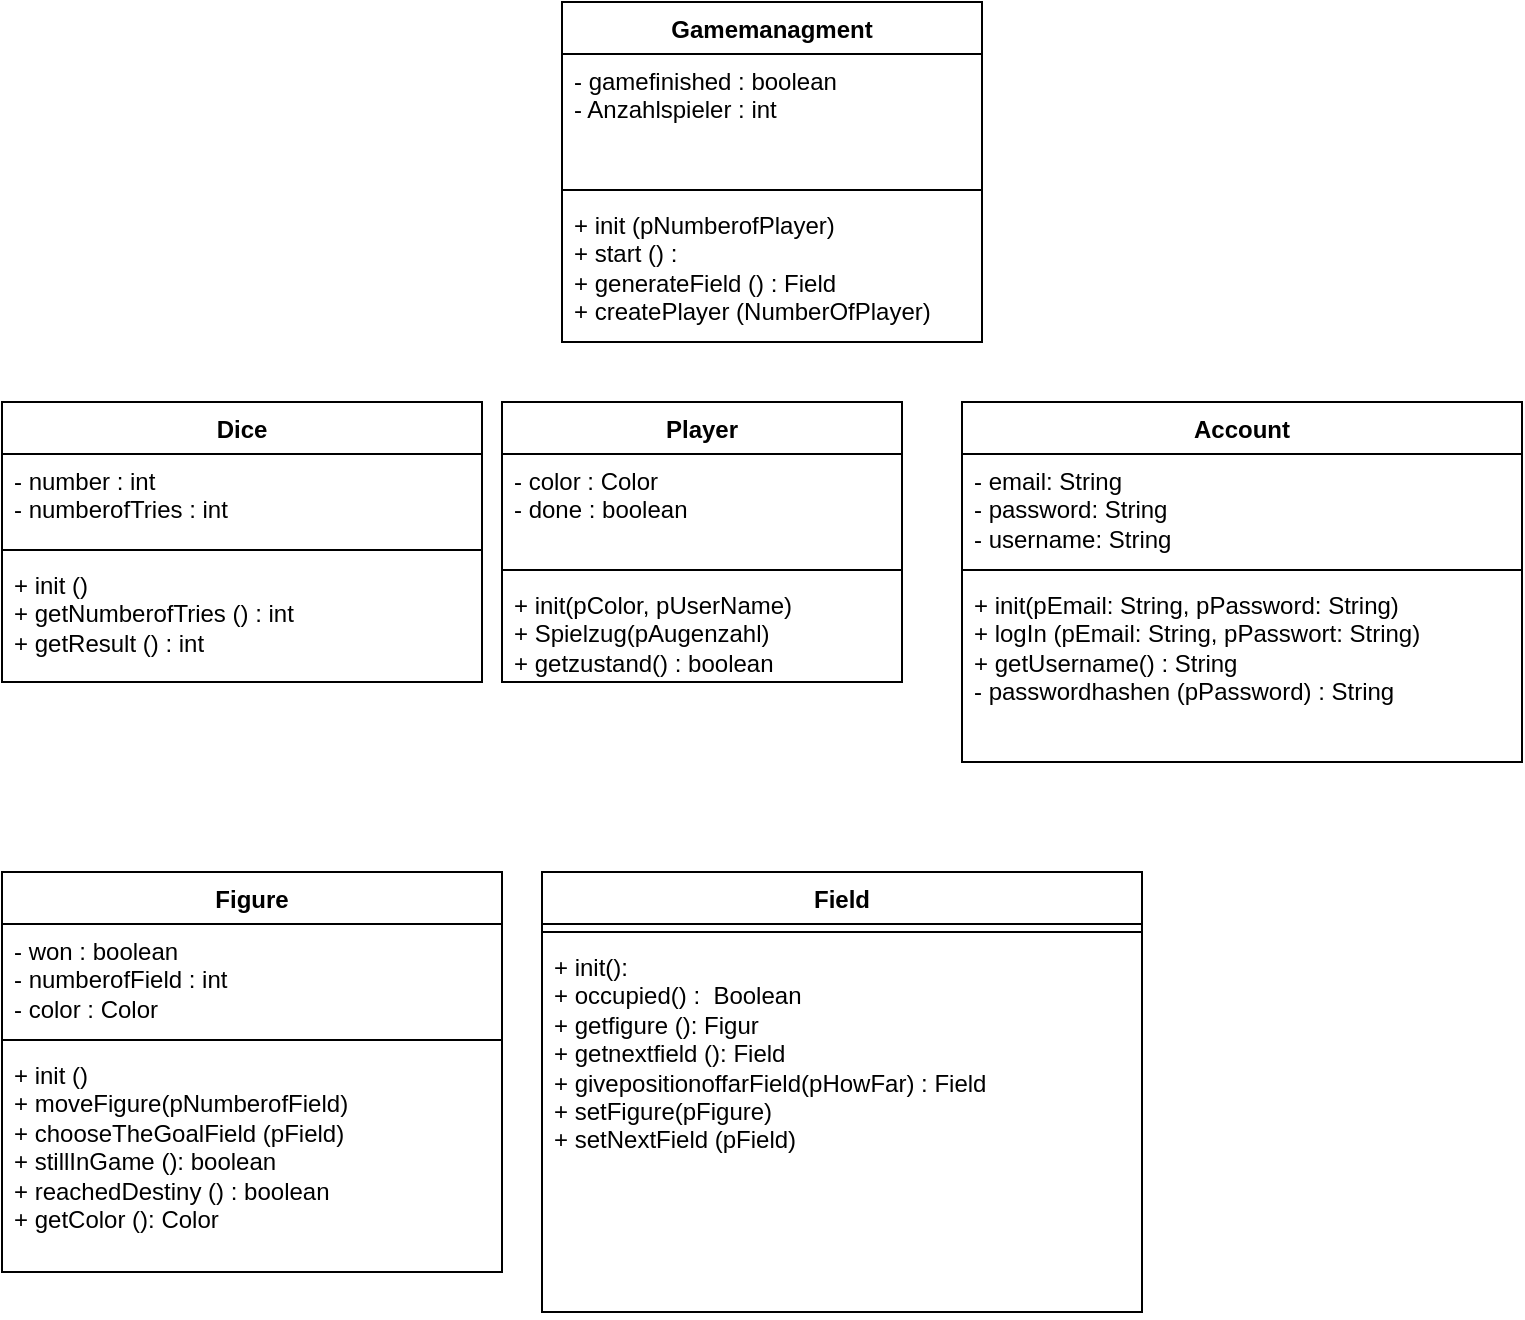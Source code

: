 <mxfile version="22.0.8" type="device">
  <diagram name="Seite-1" id="jMdOF6Q0JQtoAz_nv8Xm">
    <mxGraphModel dx="1434" dy="827" grid="1" gridSize="10" guides="1" tooltips="1" connect="1" arrows="1" fold="1" page="1" pageScale="1" pageWidth="827" pageHeight="1169" math="0" shadow="0">
      <root>
        <mxCell id="0" />
        <mxCell id="1" parent="0" />
        <mxCell id="8HTF-Cq29IoHvm_R5TuN-1" value="Player" style="swimlane;fontStyle=1;align=center;verticalAlign=top;childLayout=stackLayout;horizontal=1;startSize=26;horizontalStack=0;resizeParent=1;resizeParentMax=0;resizeLast=0;collapsible=1;marginBottom=0;whiteSpace=wrap;html=1;" parent="1" vertex="1">
          <mxGeometry x="270" y="350" width="200" height="140" as="geometry" />
        </mxCell>
        <mxCell id="8HTF-Cq29IoHvm_R5TuN-2" value="- color : Color&lt;br&gt;- done : boolean&lt;br&gt;&amp;nbsp;" style="text;strokeColor=none;fillColor=none;align=left;verticalAlign=top;spacingLeft=4;spacingRight=4;overflow=hidden;rotatable=0;points=[[0,0.5],[1,0.5]];portConstraint=eastwest;whiteSpace=wrap;html=1;" parent="8HTF-Cq29IoHvm_R5TuN-1" vertex="1">
          <mxGeometry y="26" width="200" height="54" as="geometry" />
        </mxCell>
        <mxCell id="8HTF-Cq29IoHvm_R5TuN-3" value="" style="line;strokeWidth=1;fillColor=none;align=left;verticalAlign=middle;spacingTop=-1;spacingLeft=3;spacingRight=3;rotatable=0;labelPosition=right;points=[];portConstraint=eastwest;strokeColor=inherit;" parent="8HTF-Cq29IoHvm_R5TuN-1" vertex="1">
          <mxGeometry y="80" width="200" height="8" as="geometry" />
        </mxCell>
        <mxCell id="8HTF-Cq29IoHvm_R5TuN-4" value="+ init(pColor, pUserName)&lt;br&gt;+ Spielzug(pAugenzahl)&lt;br&gt;+ getzustand() : boolean&lt;br&gt;&lt;br&gt;&amp;nbsp;&lt;br&gt;&amp;nbsp;" style="text;strokeColor=none;fillColor=none;align=left;verticalAlign=top;spacingLeft=4;spacingRight=4;overflow=hidden;rotatable=0;points=[[0,0.5],[1,0.5]];portConstraint=eastwest;whiteSpace=wrap;html=1;" parent="8HTF-Cq29IoHvm_R5TuN-1" vertex="1">
          <mxGeometry y="88" width="200" height="52" as="geometry" />
        </mxCell>
        <mxCell id="8HTF-Cq29IoHvm_R5TuN-5" value="Figure" style="swimlane;fontStyle=1;align=center;verticalAlign=top;childLayout=stackLayout;horizontal=1;startSize=26;horizontalStack=0;resizeParent=1;resizeParentMax=0;resizeLast=0;collapsible=1;marginBottom=0;whiteSpace=wrap;html=1;" parent="1" vertex="1">
          <mxGeometry x="20" y="585" width="250" height="200" as="geometry" />
        </mxCell>
        <mxCell id="8HTF-Cq29IoHvm_R5TuN-6" value="- won : boolean&lt;br&gt;- numberofField : int&lt;br&gt;- color : Color" style="text;strokeColor=none;fillColor=none;align=left;verticalAlign=top;spacingLeft=4;spacingRight=4;overflow=hidden;rotatable=0;points=[[0,0.5],[1,0.5]];portConstraint=eastwest;whiteSpace=wrap;html=1;" parent="8HTF-Cq29IoHvm_R5TuN-5" vertex="1">
          <mxGeometry y="26" width="250" height="54" as="geometry" />
        </mxCell>
        <mxCell id="8HTF-Cq29IoHvm_R5TuN-7" value="" style="line;strokeWidth=1;fillColor=none;align=left;verticalAlign=middle;spacingTop=-1;spacingLeft=3;spacingRight=3;rotatable=0;labelPosition=right;points=[];portConstraint=eastwest;strokeColor=inherit;" parent="8HTF-Cq29IoHvm_R5TuN-5" vertex="1">
          <mxGeometry y="80" width="250" height="8" as="geometry" />
        </mxCell>
        <mxCell id="8HTF-Cq29IoHvm_R5TuN-8" value="+ init ()&lt;br&gt;+ moveFigure(pNumberofField)&amp;nbsp;&lt;br&gt;+ chooseTheGoalField (pField)&lt;br&gt;+ stillInGame (): boolean&lt;br&gt;+ reachedDestiny () : boolean&lt;br&gt;+ getColor (): Color" style="text;strokeColor=none;fillColor=none;align=left;verticalAlign=top;spacingLeft=4;spacingRight=4;overflow=hidden;rotatable=0;points=[[0,0.5],[1,0.5]];portConstraint=eastwest;whiteSpace=wrap;html=1;" parent="8HTF-Cq29IoHvm_R5TuN-5" vertex="1">
          <mxGeometry y="88" width="250" height="112" as="geometry" />
        </mxCell>
        <mxCell id="8HTF-Cq29IoHvm_R5TuN-9" value="Gamemanagment" style="swimlane;fontStyle=1;align=center;verticalAlign=top;childLayout=stackLayout;horizontal=1;startSize=26;horizontalStack=0;resizeParent=1;resizeParentMax=0;resizeLast=0;collapsible=1;marginBottom=0;whiteSpace=wrap;html=1;" parent="1" vertex="1">
          <mxGeometry x="300" y="150" width="210" height="170" as="geometry" />
        </mxCell>
        <mxCell id="8HTF-Cq29IoHvm_R5TuN-10" value="- gamefinished : boolean&lt;br&gt;- Anzahlspieler : int" style="text;strokeColor=none;fillColor=none;align=left;verticalAlign=top;spacingLeft=4;spacingRight=4;overflow=hidden;rotatable=0;points=[[0,0.5],[1,0.5]];portConstraint=eastwest;whiteSpace=wrap;html=1;" parent="8HTF-Cq29IoHvm_R5TuN-9" vertex="1">
          <mxGeometry y="26" width="210" height="64" as="geometry" />
        </mxCell>
        <mxCell id="8HTF-Cq29IoHvm_R5TuN-11" value="" style="line;strokeWidth=1;fillColor=none;align=left;verticalAlign=middle;spacingTop=-1;spacingLeft=3;spacingRight=3;rotatable=0;labelPosition=right;points=[];portConstraint=eastwest;strokeColor=inherit;" parent="8HTF-Cq29IoHvm_R5TuN-9" vertex="1">
          <mxGeometry y="90" width="210" height="8" as="geometry" />
        </mxCell>
        <mxCell id="8HTF-Cq29IoHvm_R5TuN-12" value="+ init (pNumberofPlayer)&lt;br&gt;+ start () :&amp;nbsp;&lt;br&gt;+ generateField () : Field&lt;br&gt;+ createPlayer (NumberOfPlayer)" style="text;strokeColor=none;fillColor=none;align=left;verticalAlign=top;spacingLeft=4;spacingRight=4;overflow=hidden;rotatable=0;points=[[0,0.5],[1,0.5]];portConstraint=eastwest;whiteSpace=wrap;html=1;" parent="8HTF-Cq29IoHvm_R5TuN-9" vertex="1">
          <mxGeometry y="98" width="210" height="72" as="geometry" />
        </mxCell>
        <mxCell id="8HTF-Cq29IoHvm_R5TuN-13" value="Dice" style="swimlane;fontStyle=1;align=center;verticalAlign=top;childLayout=stackLayout;horizontal=1;startSize=26;horizontalStack=0;resizeParent=1;resizeParentMax=0;resizeLast=0;collapsible=1;marginBottom=0;whiteSpace=wrap;html=1;" parent="1" vertex="1">
          <mxGeometry x="20" y="350" width="240" height="140" as="geometry" />
        </mxCell>
        <mxCell id="8HTF-Cq29IoHvm_R5TuN-14" value="- number : int&lt;br&gt;- numberofTries : int&lt;br&gt;&amp;nbsp;" style="text;strokeColor=none;fillColor=none;align=left;verticalAlign=top;spacingLeft=4;spacingRight=4;overflow=hidden;rotatable=0;points=[[0,0.5],[1,0.5]];portConstraint=eastwest;whiteSpace=wrap;html=1;" parent="8HTF-Cq29IoHvm_R5TuN-13" vertex="1">
          <mxGeometry y="26" width="240" height="44" as="geometry" />
        </mxCell>
        <mxCell id="8HTF-Cq29IoHvm_R5TuN-15" value="" style="line;strokeWidth=1;fillColor=none;align=left;verticalAlign=middle;spacingTop=-1;spacingLeft=3;spacingRight=3;rotatable=0;labelPosition=right;points=[];portConstraint=eastwest;strokeColor=inherit;" parent="8HTF-Cq29IoHvm_R5TuN-13" vertex="1">
          <mxGeometry y="70" width="240" height="8" as="geometry" />
        </mxCell>
        <mxCell id="8HTF-Cq29IoHvm_R5TuN-16" value="+ init ()&lt;br&gt;+ getNumberofTries () : int&lt;br&gt;+ getResult () : int&lt;br&gt;" style="text;strokeColor=none;fillColor=none;align=left;verticalAlign=top;spacingLeft=4;spacingRight=4;overflow=hidden;rotatable=0;points=[[0,0.5],[1,0.5]];portConstraint=eastwest;whiteSpace=wrap;html=1;" parent="8HTF-Cq29IoHvm_R5TuN-13" vertex="1">
          <mxGeometry y="78" width="240" height="62" as="geometry" />
        </mxCell>
        <mxCell id="8HTF-Cq29IoHvm_R5TuN-17" value="Field" style="swimlane;fontStyle=1;align=center;verticalAlign=top;childLayout=stackLayout;horizontal=1;startSize=26;horizontalStack=0;resizeParent=1;resizeParentMax=0;resizeLast=0;collapsible=1;marginBottom=0;whiteSpace=wrap;html=1;" parent="1" vertex="1">
          <mxGeometry x="290" y="585" width="300" height="220" as="geometry" />
        </mxCell>
        <mxCell id="8HTF-Cq29IoHvm_R5TuN-19" value="" style="line;strokeWidth=1;fillColor=none;align=left;verticalAlign=middle;spacingTop=-1;spacingLeft=3;spacingRight=3;rotatable=0;labelPosition=right;points=[];portConstraint=eastwest;strokeColor=inherit;" parent="8HTF-Cq29IoHvm_R5TuN-17" vertex="1">
          <mxGeometry y="26" width="300" height="8" as="geometry" />
        </mxCell>
        <mxCell id="8HTF-Cq29IoHvm_R5TuN-20" value="+ init():&lt;br&gt;+&amp;nbsp;occupied() : &amp;nbsp;Boolean&lt;br&gt;+ getfigure (): Figur&lt;br&gt;+ getnextfield (): Field&lt;br&gt;+ givepositionoffarField(pHowFar) : Field&lt;br&gt;+ setFigure(pFigure)&amp;nbsp;&lt;br&gt;+ setNextField (pField)&amp;nbsp;" style="text;strokeColor=none;fillColor=none;align=left;verticalAlign=top;spacingLeft=4;spacingRight=4;overflow=hidden;rotatable=0;points=[[0,0.5],[1,0.5]];portConstraint=eastwest;whiteSpace=wrap;html=1;" parent="8HTF-Cq29IoHvm_R5TuN-17" vertex="1">
          <mxGeometry y="34" width="300" height="186" as="geometry" />
        </mxCell>
        <mxCell id="8HTF-Cq29IoHvm_R5TuN-21" value="Account" style="swimlane;fontStyle=1;align=center;verticalAlign=top;childLayout=stackLayout;horizontal=1;startSize=26;horizontalStack=0;resizeParent=1;resizeParentMax=0;resizeLast=0;collapsible=1;marginBottom=0;whiteSpace=wrap;html=1;" parent="1" vertex="1">
          <mxGeometry x="500" y="350" width="280" height="180" as="geometry" />
        </mxCell>
        <mxCell id="8HTF-Cq29IoHvm_R5TuN-22" value="- email: String&lt;br&gt;- password: String&lt;br&gt;- username: String" style="text;strokeColor=none;fillColor=none;align=left;verticalAlign=top;spacingLeft=4;spacingRight=4;overflow=hidden;rotatable=0;points=[[0,0.5],[1,0.5]];portConstraint=eastwest;whiteSpace=wrap;html=1;" parent="8HTF-Cq29IoHvm_R5TuN-21" vertex="1">
          <mxGeometry y="26" width="280" height="54" as="geometry" />
        </mxCell>
        <mxCell id="8HTF-Cq29IoHvm_R5TuN-23" value="" style="line;strokeWidth=1;fillColor=none;align=left;verticalAlign=middle;spacingTop=-1;spacingLeft=3;spacingRight=3;rotatable=0;labelPosition=right;points=[];portConstraint=eastwest;strokeColor=inherit;" parent="8HTF-Cq29IoHvm_R5TuN-21" vertex="1">
          <mxGeometry y="80" width="280" height="8" as="geometry" />
        </mxCell>
        <mxCell id="8HTF-Cq29IoHvm_R5TuN-24" value="+ init(pEmail: String, pPassword: String)&lt;br&gt;+ logIn (pEmail: String, pPasswort: String)&lt;br&gt;+ getUsername() : String&lt;br&gt;- passwordhashen (pPassword) : String&amp;nbsp;" style="text;strokeColor=none;fillColor=none;align=left;verticalAlign=top;spacingLeft=4;spacingRight=4;overflow=hidden;rotatable=0;points=[[0,0.5],[1,0.5]];portConstraint=eastwest;whiteSpace=wrap;html=1;" parent="8HTF-Cq29IoHvm_R5TuN-21" vertex="1">
          <mxGeometry y="88" width="280" height="92" as="geometry" />
        </mxCell>
      </root>
    </mxGraphModel>
  </diagram>
</mxfile>
